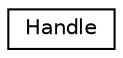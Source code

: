 digraph "Graphical Class Hierarchy"
{
 // LATEX_PDF_SIZE
  edge [fontname="Helvetica",fontsize="10",labelfontname="Helvetica",labelfontsize="10"];
  node [fontname="Helvetica",fontsize="10",shape=record];
  rankdir="LR";
  Node0 [label="Handle",height=0.2,width=0.4,color="black", fillcolor="white", style="filled",URL="$struct_handle.html",tooltip=" "];
}
